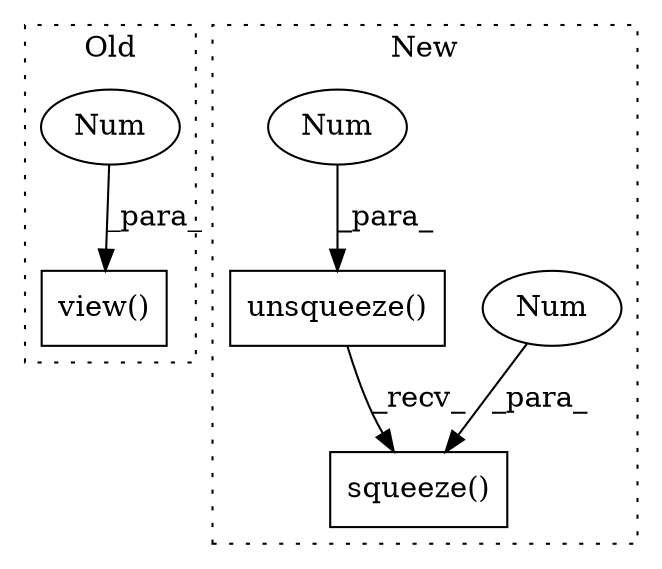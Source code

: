 digraph G {
subgraph cluster0 {
1 [label="view()" a="75" s="4535,4550" l="7,1" shape="box"];
4 [label="Num" a="76" s="4546" l="1" shape="ellipse"];
label = "Old";
style="dotted";
}
subgraph cluster1 {
2 [label="squeeze()" a="75" s="4970,5002" l="30,1" shape="box"];
3 [label="Num" a="76" s="5000" l="2" shape="ellipse"];
5 [label="unsqueeze()" a="75" s="4975,4989" l="12,1" shape="box"];
6 [label="Num" a="76" s="4987" l="2" shape="ellipse"];
label = "New";
style="dotted";
}
3 -> 2 [label="_para_"];
4 -> 1 [label="_para_"];
5 -> 2 [label="_recv_"];
6 -> 5 [label="_para_"];
}